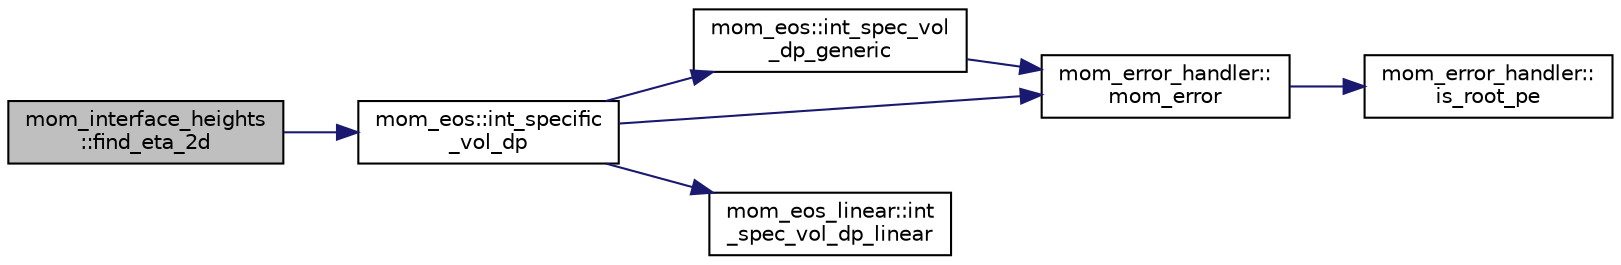 digraph "mom_interface_heights::find_eta_2d"
{
 // INTERACTIVE_SVG=YES
 // LATEX_PDF_SIZE
  edge [fontname="Helvetica",fontsize="10",labelfontname="Helvetica",labelfontsize="10"];
  node [fontname="Helvetica",fontsize="10",shape=record];
  rankdir="LR";
  Node1 [label="mom_interface_heights\l::find_eta_2d",height=0.2,width=0.4,color="black", fillcolor="grey75", style="filled", fontcolor="black",tooltip="Calculates the free surface height, using the appropriate form for consistency with the calculation o..."];
  Node1 -> Node2 [color="midnightblue",fontsize="10",style="solid",fontname="Helvetica"];
  Node2 [label="mom_eos::int_specific\l_vol_dp",height=0.2,width=0.4,color="black", fillcolor="white", style="filled",URL="$namespacemom__eos.html#a792633967cd29eb6155762b557f35959",tooltip="Calls the appropriate subroutine to alculate analytical and nearly-analytical integrals in pressure a..."];
  Node2 -> Node3 [color="midnightblue",fontsize="10",style="solid",fontname="Helvetica"];
  Node3 [label="mom_eos::int_spec_vol\l_dp_generic",height=0.2,width=0.4,color="black", fillcolor="white", style="filled",URL="$namespacemom__eos.html#a4f39721f1e17a9a94c5eba3e8fcf0fa3",tooltip="This subroutine calculates integrals of specific volume anomalies in pressure across layers,..."];
  Node3 -> Node4 [color="midnightblue",fontsize="10",style="solid",fontname="Helvetica"];
  Node4 [label="mom_error_handler::\lmom_error",height=0.2,width=0.4,color="black", fillcolor="white", style="filled",URL="$namespacemom__error__handler.html#a460cfb79a06c29fc249952c2a3710d67",tooltip="This provides a convenient interface for writing an mpp_error message with run-time filter based on a..."];
  Node4 -> Node5 [color="midnightblue",fontsize="10",style="solid",fontname="Helvetica"];
  Node5 [label="mom_error_handler::\lis_root_pe",height=0.2,width=0.4,color="black", fillcolor="white", style="filled",URL="$namespacemom__error__handler.html#ad5f00a53059c72fe2332d1436c80ca71",tooltip="This returns .true. if the current PE is the root PE."];
  Node2 -> Node6 [color="midnightblue",fontsize="10",style="solid",fontname="Helvetica"];
  Node6 [label="mom_eos_linear::int\l_spec_vol_dp_linear",height=0.2,width=0.4,color="black", fillcolor="white", style="filled",URL="$namespacemom__eos__linear.html#ac9a31e315e6cb02f8f270de7c877f688",tooltip="Calculates analytical and nearly-analytical integrals in pressure across layers of geopotential anoma..."];
  Node2 -> Node4 [color="midnightblue",fontsize="10",style="solid",fontname="Helvetica"];
}
